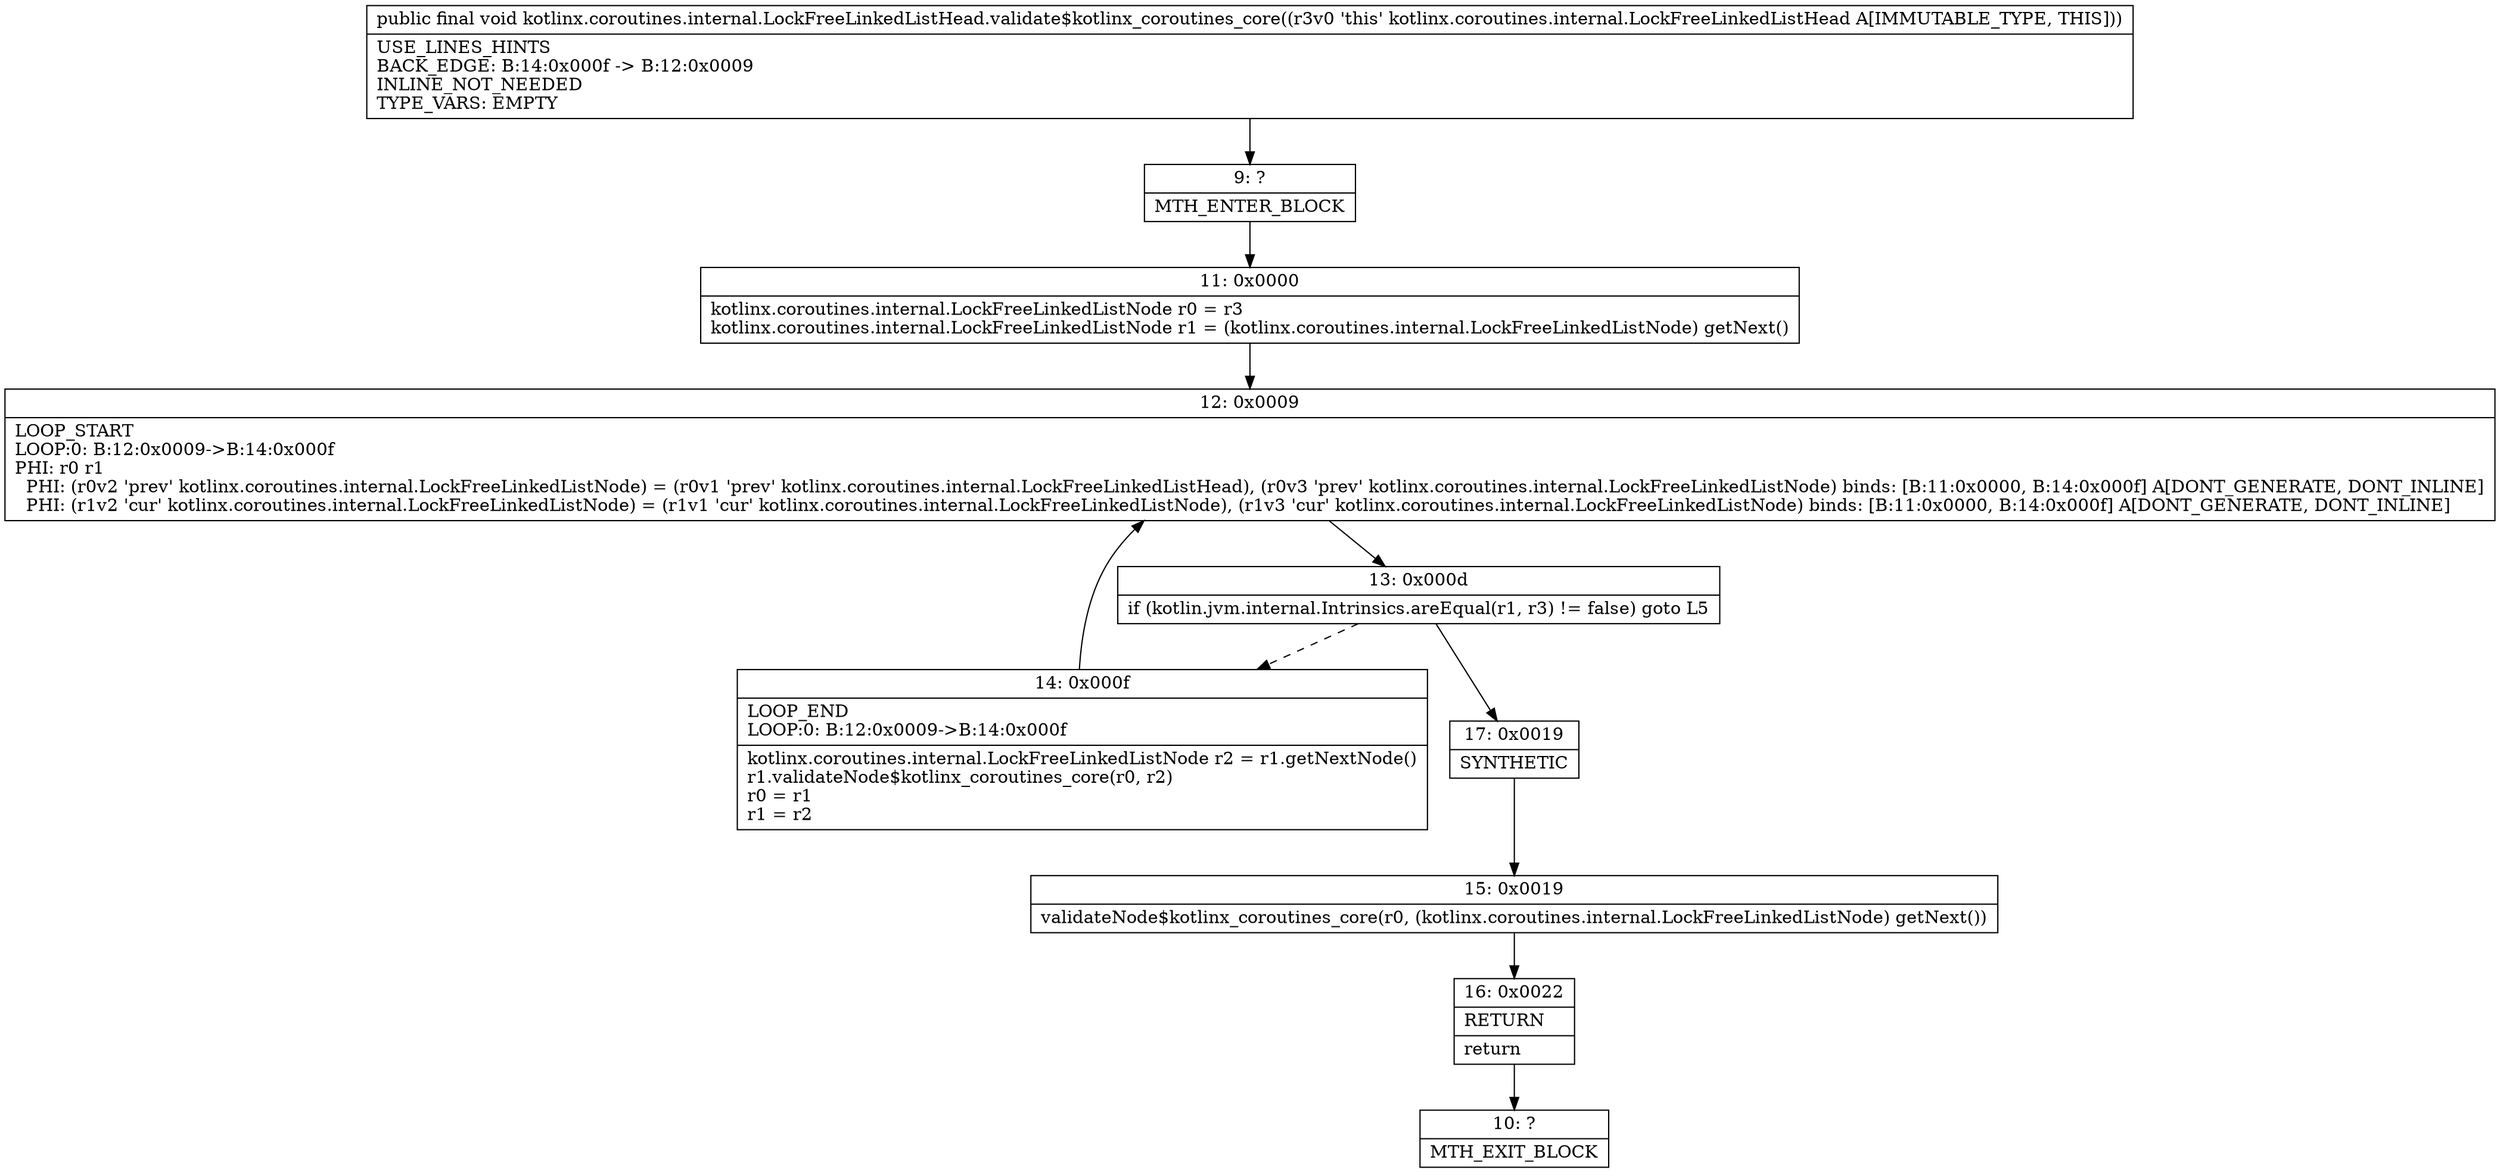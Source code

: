 digraph "CFG forkotlinx.coroutines.internal.LockFreeLinkedListHead.validate$kotlinx_coroutines_core()V" {
Node_9 [shape=record,label="{9\:\ ?|MTH_ENTER_BLOCK\l}"];
Node_11 [shape=record,label="{11\:\ 0x0000|kotlinx.coroutines.internal.LockFreeLinkedListNode r0 = r3\lkotlinx.coroutines.internal.LockFreeLinkedListNode r1 = (kotlinx.coroutines.internal.LockFreeLinkedListNode) getNext()\l}"];
Node_12 [shape=record,label="{12\:\ 0x0009|LOOP_START\lLOOP:0: B:12:0x0009\-\>B:14:0x000f\lPHI: r0 r1 \l  PHI: (r0v2 'prev' kotlinx.coroutines.internal.LockFreeLinkedListNode) = (r0v1 'prev' kotlinx.coroutines.internal.LockFreeLinkedListHead), (r0v3 'prev' kotlinx.coroutines.internal.LockFreeLinkedListNode) binds: [B:11:0x0000, B:14:0x000f] A[DONT_GENERATE, DONT_INLINE]\l  PHI: (r1v2 'cur' kotlinx.coroutines.internal.LockFreeLinkedListNode) = (r1v1 'cur' kotlinx.coroutines.internal.LockFreeLinkedListNode), (r1v3 'cur' kotlinx.coroutines.internal.LockFreeLinkedListNode) binds: [B:11:0x0000, B:14:0x000f] A[DONT_GENERATE, DONT_INLINE]\l}"];
Node_13 [shape=record,label="{13\:\ 0x000d|if (kotlin.jvm.internal.Intrinsics.areEqual(r1, r3) != false) goto L5\l}"];
Node_14 [shape=record,label="{14\:\ 0x000f|LOOP_END\lLOOP:0: B:12:0x0009\-\>B:14:0x000f\l|kotlinx.coroutines.internal.LockFreeLinkedListNode r2 = r1.getNextNode()\lr1.validateNode$kotlinx_coroutines_core(r0, r2)\lr0 = r1\lr1 = r2\l}"];
Node_17 [shape=record,label="{17\:\ 0x0019|SYNTHETIC\l}"];
Node_15 [shape=record,label="{15\:\ 0x0019|validateNode$kotlinx_coroutines_core(r0, (kotlinx.coroutines.internal.LockFreeLinkedListNode) getNext())\l}"];
Node_16 [shape=record,label="{16\:\ 0x0022|RETURN\l|return\l}"];
Node_10 [shape=record,label="{10\:\ ?|MTH_EXIT_BLOCK\l}"];
MethodNode[shape=record,label="{public final void kotlinx.coroutines.internal.LockFreeLinkedListHead.validate$kotlinx_coroutines_core((r3v0 'this' kotlinx.coroutines.internal.LockFreeLinkedListHead A[IMMUTABLE_TYPE, THIS]))  | USE_LINES_HINTS\lBACK_EDGE: B:14:0x000f \-\> B:12:0x0009\lINLINE_NOT_NEEDED\lTYPE_VARS: EMPTY\l}"];
MethodNode -> Node_9;Node_9 -> Node_11;
Node_11 -> Node_12;
Node_12 -> Node_13;
Node_13 -> Node_14[style=dashed];
Node_13 -> Node_17;
Node_14 -> Node_12;
Node_17 -> Node_15;
Node_15 -> Node_16;
Node_16 -> Node_10;
}

